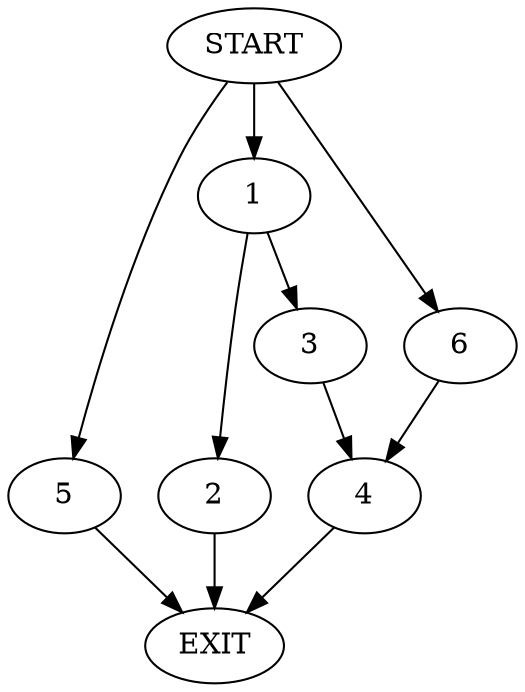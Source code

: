 digraph {
0 [label="START"]
7 [label="EXIT"]
0 -> 1
1 -> 2
1 -> 3
2 -> 7
3 -> 4
4 -> 7
0 -> 5
5 -> 7
0 -> 6
6 -> 4
}
